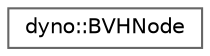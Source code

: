 digraph "Graphical Class Hierarchy"
{
 // LATEX_PDF_SIZE
  bgcolor="transparent";
  edge [fontname=Helvetica,fontsize=10,labelfontname=Helvetica,labelfontsize=10];
  node [fontname=Helvetica,fontsize=10,shape=box,height=0.2,width=0.4];
  rankdir="LR";
  Node0 [id="Node000000",label="dyno::BVHNode",height=0.2,width=0.4,color="grey40", fillcolor="white", style="filled",URL="$classdyno_1_1_b_v_h_node.html",tooltip=" "];
}

